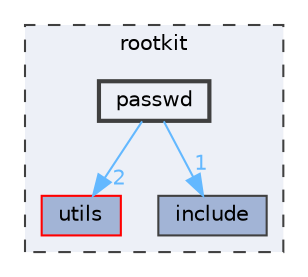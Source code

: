 digraph "passwd"
{
 // INTERACTIVE_SVG=YES
 // LATEX_PDF_SIZE
  bgcolor="transparent";
  edge [fontname=Helvetica,fontsize=10,labelfontname=Helvetica,labelfontsize=10];
  node [fontname=Helvetica,fontsize=10,shape=box,height=0.2,width=0.4];
  compound=true
  subgraph clusterdir_402360ec4962a67b7aff3737317d7e9a {
    graph [ bgcolor="#edf0f7", pencolor="grey25", label="rootkit", fontname=Helvetica,fontsize=10 style="filled,dashed", URL="dir_402360ec4962a67b7aff3737317d7e9a.html",tooltip=""]
  dir_c131034057e02e1eae9fabc5bf404e0f [label="utils", fillcolor="#a2b4d6", color="red", style="filled", URL="dir_c131034057e02e1eae9fabc5bf404e0f.html",tooltip=""];
  dir_d6529833b28cf7034848d180a0eb120f [label="include", fillcolor="#a2b4d6", color="grey25", style="filled", URL="dir_d6529833b28cf7034848d180a0eb120f.html",tooltip=""];
  dir_a5b2ad2f0a32af19bf45ec3cb649c798 [label="passwd", fillcolor="#edf0f7", color="grey25", style="filled,bold", URL="dir_a5b2ad2f0a32af19bf45ec3cb649c798.html",tooltip=""];
  }
  dir_a5b2ad2f0a32af19bf45ec3cb649c798->dir_c131034057e02e1eae9fabc5bf404e0f [headlabel="2", labeldistance=1.5 headhref="dir_000021_000033.html" href="dir_000021_000033.html" color="steelblue1" fontcolor="steelblue1"];
  dir_a5b2ad2f0a32af19bf45ec3cb649c798->dir_d6529833b28cf7034848d180a0eb120f [headlabel="1", labeldistance=1.5 headhref="dir_000021_000013.html" href="dir_000021_000013.html" color="steelblue1" fontcolor="steelblue1"];
}

